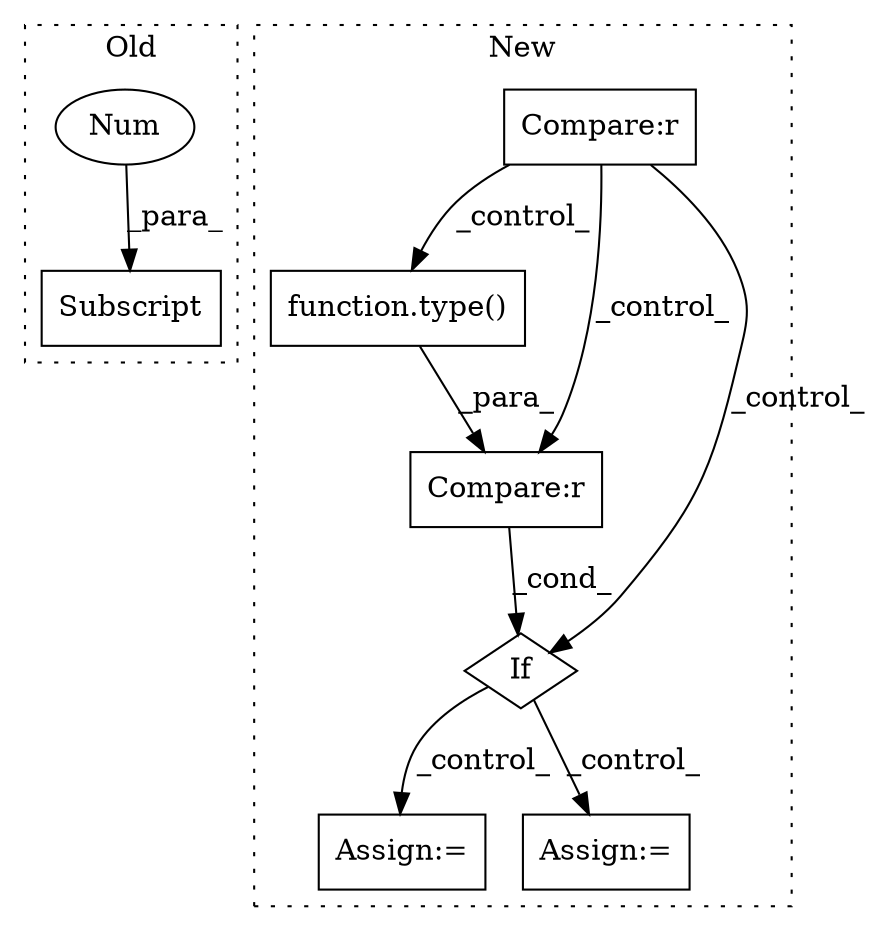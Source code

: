 digraph G {
subgraph cluster0 {
1 [label="Subscript" a="63" s="268,0" l="12,0" shape="box"];
6 [label="Num" a="76" s="278" l="1" shape="ellipse"];
label = "Old";
style="dotted";
}
subgraph cluster1 {
2 [label="function.type()" a="75" s="235,245" l="5,1" shape="box"];
3 [label="If" a="96" s="235" l="0" shape="diamond"];
4 [label="Compare:r" a="40" s="235" l="20" shape="box"];
5 [label="Assign:=" a="68" s="506" l="3" shape="box"];
7 [label="Assign:=" a="68" s="315" l="3" shape="box"];
8 [label="Compare:r" a="40" s="122" l="18" shape="box"];
label = "New";
style="dotted";
}
2 -> 4 [label="_para_"];
3 -> 7 [label="_control_"];
3 -> 5 [label="_control_"];
4 -> 3 [label="_cond_"];
6 -> 1 [label="_para_"];
8 -> 2 [label="_control_"];
8 -> 3 [label="_control_"];
8 -> 4 [label="_control_"];
}